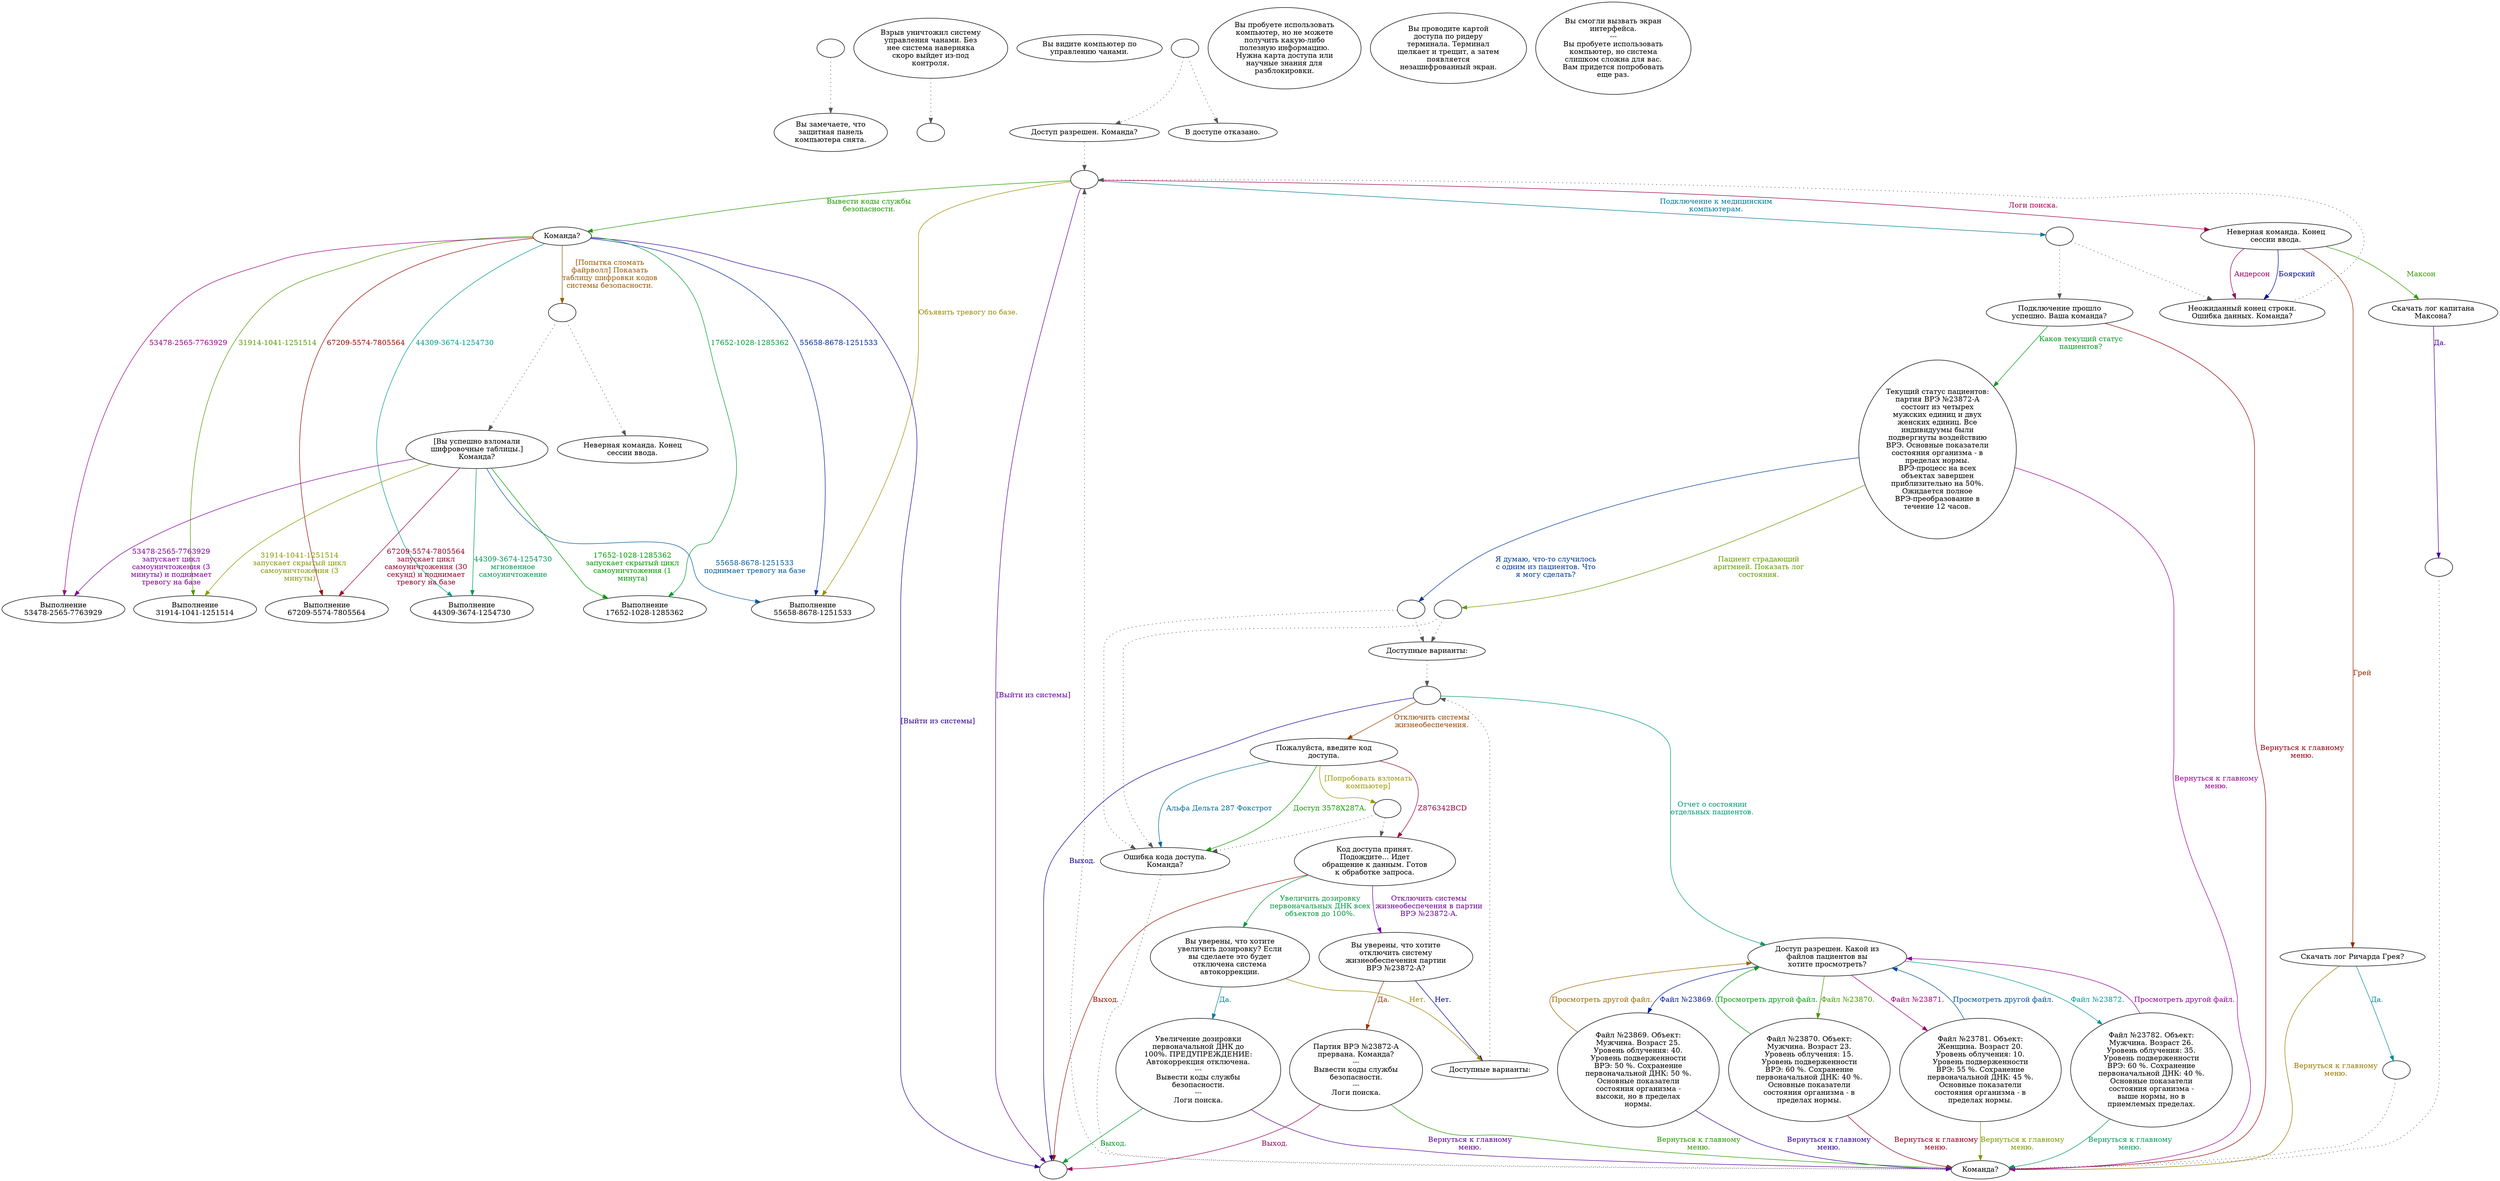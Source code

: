 digraph vconcomp {
  "start" [style=filled       fillcolor="#FFFFFF"       color="#000000"]
  "start" -> "description_p_proc" [style=dotted color="#555555"]
  "start" [label=""]
  "damage_p_proc" [style=filled       fillcolor="#FFFFFF"       color="#000000"]
  "damage_p_proc" -> "Update_Invasion" [style=dotted color="#555555"]
  "damage_p_proc" [label="Взрыв уничтожил систему\nуправления чанами. Без\nнее система наверняка\nскоро выйдет из-под\nконтроля."]
  "description_p_proc" [style=filled       fillcolor="#FFFFFF"       color="#000000"]
  "description_p_proc" [label="Вы замечаете, что\nзащитная панель\nкомпьютера снята."]
  "look_at_p_proc" [style=filled       fillcolor="#FFFFFF"       color="#000000"]
  "look_at_p_proc" [label="Вы видите компьютер по\nуправлению чанами."]
  "talk_p_proc" [style=filled       fillcolor="#FFFFFF"       color="#000000"]
  "talk_p_proc" -> "VConComp01" [style=dotted color="#555555"]
  "talk_p_proc" -> "VConComp00" [style=dotted color="#555555"]
  "talk_p_proc" [label=""]
  "use_p_proc" [style=filled       fillcolor="#FFFFFF"       color="#000000"]
  "use_p_proc" [label="Вы пробуете использовать\nкомпьютер, но не можете\nполучить какую-либо\nполезную информацию.\nНужна карта доступа или\nнаучные знания для\nразблокировки."]
  "use_obj_on_p_proc" [style=filled       fillcolor="#FFFFFF"       color="#000000"]
  "use_obj_on_p_proc" [label="Вы проводите картой\nдоступа по ридеру\nтерминала. Терминал\nщелкает и трещит, а затем\nпоявляется\nнезашифрованный экран."]
  "use_skill_on_p_proc" [style=filled       fillcolor="#FFFFFF"       color="#000000"]
  "use_skill_on_p_proc" [label="Вы смогли вызвать экран\nинтерфейса.\n---\nВы пробуете использовать\nкомпьютер, но система\nслишком сложна для вас.\nВам придется попробовать\nеще раз."]
  "VConComp00" [style=filled       fillcolor="#FFFFFF"       color="#000000"]
  "VConComp00" [label="В доступе отказано."]
  "VConComp01" [style=filled       fillcolor="#FFFFFF"       color="#000000"]
  "VConComp01" -> "VConComp01a" [style=dotted color="#555555"]
  "VConComp01" [label="Доступ разрешен. Команда?"]
  "VConComp01a" [style=filled       fillcolor="#FFFFFF"       color="#000000"]
  "VConComp01a" [label=""]
  "VConComp01a" -> "VConComp02" [label="Вывести коды службы\nбезопасности." color="#1F9900" fontcolor="#1F9900"]
  "VConComp01a" -> "VConComp11" [label="Логи поиска." color="#99004C" fontcolor="#99004C"]
  "VConComp01a" -> "VConComp32" [label="Подключение к медицинским\nкомпьютерам." color="#007999" fontcolor="#007999"]
  "VConComp01a" -> "VConComp05" [label="Объявить тревогу по базе." color="#998D00" fontcolor="#998D00"]
  "VConComp01a" -> "VConCompEnd" [label="[Выйти из системы]" color="#600099" fontcolor="#600099"]
  "VConComp02" [style=filled       fillcolor="#FFFFFF"       color="#000000"]
  "VConComp02" [label="Команда?"]
  "VConComp02" -> "VConComp03" [label="17652-1028-1285362" color="#009934" fontcolor="#009934"]
  "VConComp02" -> "VConComp04" [label="67209-5574-7805564" color="#990700" fontcolor="#990700"]
  "VConComp02" -> "VConComp05" [label="55658-8678-1251533" color="#002699" fontcolor="#002699"]
  "VConComp02" -> "VConComp06" [label="31914-1041-1251514" color="#529900" fontcolor="#529900"]
  "VConComp02" -> "VConComp07" [label="53478-2565-7763929" color="#99007F" fontcolor="#99007F"]
  "VConComp02" -> "VConComp08" [label="44309-3674-1254730" color="#009986" fontcolor="#009986"]
  "VConComp02" -> "VConComp02a" [label="[Попытка сломать\nфайрволл] Показать\nтаблицу шифровки кодов\nсистемы безопасности." color="#995A00" fontcolor="#995A00"]
  "VConComp02" -> "VConCompEnd" [label="[Выйти из системы]" color="#2D0099" fontcolor="#2D0099"]
  "VConComp02a" [style=filled       fillcolor="#FFFFFF"       color="#000000"]
  "VConComp02a" -> "VConComp09" [style=dotted color="#555555"]
  "VConComp02a" -> "VConComp10" [style=dotted color="#555555"]
  "VConComp02a" [label=""]
  "VConComp03" [style=filled       fillcolor="#FFFFFF"       color="#000000"]
  "VConComp03" [label="Выполнение\n17652-1028-1285362"]
  "VConComp04" [style=filled       fillcolor="#FFFFFF"       color="#000000"]
  "VConComp04" [label="Выполнение\n67209-5574-7805564"]
  "VConComp05" [style=filled       fillcolor="#FFFFFF"       color="#000000"]
  "VConComp05" [label="Выполнение\n55658-8678-1251533"]
  "VConComp06" [style=filled       fillcolor="#FFFFFF"       color="#000000"]
  "VConComp06" [label="Выполнение\n31914-1041-1251514"]
  "VConComp07" [style=filled       fillcolor="#FFFFFF"       color="#000000"]
  "VConComp07" [label="Выполнение\n53478-2565-7763929"]
  "VConComp08" [style=filled       fillcolor="#FFFFFF"       color="#000000"]
  "VConComp08" [label="Выполнение\n44309-3674-1254730"]
  "VConComp09" [style=filled       fillcolor="#FFFFFF"       color="#000000"]
  "VConComp09" [label="[Вы успешно взломали\nшифровочные таблицы.]\nКоманда?"]
  "VConComp09" -> "VConComp03" [label="17652-1028-1285362\nзапускает скрытый цикл\nсамоуничтожения (1\nминута)" color="#009900" fontcolor="#009900"]
  "VConComp09" -> "VConComp04" [label="67209-5574-7805564\nзапускает цикл\nсамоуничтожения (30\nсекунд) и поднимает\nтревогу на базе" color="#99002C" fontcolor="#99002C"]
  "VConComp09" -> "VConComp05" [label="55658-8678-1251533\nподнимает тревогу на базе" color="#005999" fontcolor="#005999"]
  "VConComp09" -> "VConComp06" [label="31914-1041-1251514\nзапускает скрытый цикл\nсамоуничтожения (3\nминуты)" color="#869900" fontcolor="#869900"]
  "VConComp09" -> "VConComp07" [label="53478-2565-7763929\nзапускает цикл\nсамоуничтожения (3\nминуты) и поднимает\nтревогу на базе" color="#800099" fontcolor="#800099"]
  "VConComp09" -> "VConComp08" [label="44309-3674-1254730\nмгновенное\nсамоуничтожение" color="#009953" fontcolor="#009953"]
  "VConComp10" [style=filled       fillcolor="#FFFFFF"       color="#000000"]
  "VConComp10" [label="Неверная команда. Конец\nсессии ввода."]
  "VConComp11" [style=filled       fillcolor="#FFFFFF"       color="#000000"]
  "VConComp11" [label="Неверная команда. Конец\nсессии ввода."]
  "VConComp11" -> "VConComp12" [label="Грей" color="#992600" fontcolor="#992600"]
  "VConComp11" -> "VConComp14" [label="Боярский" color="#000699" fontcolor="#000699"]
  "VConComp11" -> "VConComp13" [label="Максон" color="#339900" fontcolor="#339900"]
  "VConComp11" -> "VConComp14" [label="Андерсон" color="#99005F" fontcolor="#99005F"]
  "VConComp12" [style=filled       fillcolor="#FFFFFF"       color="#000000"]
  "VConComp12" [label="Скачать лог Ричарда Грея?"]
  "VConComp12" -> "VConComp12a" [label="Да." color="#008C99" fontcolor="#008C99"]
  "VConComp12" -> "VConComp15" [label="Вернуться к главному\nменю." color="#997900" fontcolor="#997900"]
  "VConComp12a" [style=filled       fillcolor="#FFFFFF"       color="#000000"]
  "VConComp12a" -> "VConComp15" [style=dotted color="#555555"]
  "VConComp12a" [label=""]
  "VConComp13" [style=filled       fillcolor="#FFFFFF"       color="#000000"]
  "VConComp13" [label="Скачать лог капитана\nМаксона?"]
  "VConComp13" -> "VConComp13a" [label="Да." color="#4D0099" fontcolor="#4D0099"]
  "VConComp13a" [style=filled       fillcolor="#FFFFFF"       color="#000000"]
  "VConComp13a" -> "VConComp15" [style=dotted color="#555555"]
  "VConComp13a" [label=""]
  "VConComp14" [style=filled       fillcolor="#FFFFFF"       color="#000000"]
  "VConComp14" -> "VConComp01a" [style=dotted color="#555555"]
  "VConComp14" [label="Неожиданный конец строки.\nОшибка данных. Команда?"]
  "VConComp15" [style=filled       fillcolor="#FFFFFF"       color="#000000"]
  "VConComp15" -> "VConComp01a" [style=dotted color="#555555"]
  "VConComp15" [label="Команда?"]
  "VConComp16" [style=filled       fillcolor="#FFFFFF"       color="#000000"]
  "VConComp16" [label="Подключение прошло\nуспешно. Ваша команда?"]
  "VConComp16" -> "VConComp17" [label="Каков текущий статус\nпациентов?" color="#009920" fontcolor="#009920"]
  "VConComp16" -> "VConComp15" [label="Вернуться к главному\nменю." color="#99000D" fontcolor="#99000D"]
  "VConComp17" [style=filled       fillcolor="#FFFFFF"       color="#000000"]
  "VConComp17" [label="Текущий статус пациентов:\nпартия ВРЭ №23872-A\nсостоит из четырех\nмужских единиц и двух\nженских единиц. Все\nиндивидуумы были\nподвергнуты воздействию\nВРЭ. Основные показатели\nсостояния организма - в\nпределах нормы.\nВРЭ-процесс на всех\nобъектах завершен\nприблизительно на 50%.\nОжидается полное\nВРЭ-преобразование в\nтечение 12 часов."]
  "VConComp17" -> "VConComp17a" [label="Я думаю, что-то случилось\nс одним из пациентов. Что\nя могу сделать?" color="#003999" fontcolor="#003999"]
  "VConComp17" -> "VConComp17b" [label="Пациент страдающий\nаритмией. Показать лог\nсостояния." color="#669900" fontcolor="#669900"]
  "VConComp17" -> "VConComp15" [label="Вернуться к главному\nменю." color="#990093" fontcolor="#990093"]
  "VConComp17a" [style=filled       fillcolor="#FFFFFF"       color="#000000"]
  "VConComp17a" -> "VConComp18" [style=dotted color="#555555"]
  "VConComp17a" -> "VConComp20" [style=dotted color="#555555"]
  "VConComp17a" [label=""]
  "VConComp17b" [style=filled       fillcolor="#FFFFFF"       color="#000000"]
  "VConComp17b" -> "VConComp18" [style=dotted color="#555555"]
  "VConComp17b" -> "VConComp20" [style=dotted color="#555555"]
  "VConComp17b" [label=""]
  "VConComp18" [style=filled       fillcolor="#FFFFFF"       color="#000000"]
  "VConComp18" -> "VConComp18a" [style=dotted color="#555555"]
  "VConComp18" [label="Доступные варианты:"]
  "VConComp18a" [style=filled       fillcolor="#FFFFFF"       color="#000000"]
  "VConComp18a" [label=""]
  "VConComp18a" -> "VConComp22" [label="Отчет о состоянии\nотдельных пациентов." color="#009973" fontcolor="#009973"]
  "VConComp18a" -> "VConComp19" [label="Отключить системы\nжизнеобеспечения." color="#994600" fontcolor="#994600"]
  "VConComp18a" -> "VConCompEnd" [label="Выход." color="#190099" fontcolor="#190099"]
  "VConComp19" [style=filled       fillcolor="#FFFFFF"       color="#000000"]
  "VConComp19" [label="Пожалуйста, введите код\nдоступа."]
  "VConComp19" -> "VConComp20" [label="Доступ 3578X287A." color="#139900" fontcolor="#139900"]
  "VConComp19" -> "VConComp21" [label="Z876342BCD" color="#990040" fontcolor="#990040"]
  "VConComp19" -> "VConComp20" [label="Альфа Дельта 287 Фокстрот" color="#006C99" fontcolor="#006C99"]
  "VConComp19" -> "VConComp19a" [label="[Попробовать взломать\nкомпьютер]" color="#999900" fontcolor="#999900"]
  "VConComp19a" [style=filled       fillcolor="#FFFFFF"       color="#000000"]
  "VConComp19a" -> "VConComp21" [style=dotted color="#555555"]
  "VConComp19a" -> "VConComp20" [style=dotted color="#555555"]
  "VConComp19a" [label=""]
  "VConComp20" [style=filled       fillcolor="#FFFFFF"       color="#000000"]
  "VConComp20" -> "VConComp15" [style=dotted color="#555555"]
  "VConComp20" [label="Ошибка кода доступа.\nКоманда?"]
  "VConComp21" [style=filled       fillcolor="#FFFFFF"       color="#000000"]
  "VConComp21" [label="Код доступа принят.\nПодождите... Идет\nобращение к данным. Готов\nк обработке запроса."]
  "VConComp21" -> "VConComp27" [label="Отключить системы\nжизнеобеспечения в партии\nВРЭ №23872-A." color="#6C0099" fontcolor="#6C0099"]
  "VConComp21" -> "VConComp30" [label="Увеличить дозировку\nпервоначальных ДНК всех\nобъектов до 100%." color="#009940" fontcolor="#009940"]
  "VConComp21" -> "VConCompEnd" [label="Выход." color="#991300" fontcolor="#991300"]
  "VConComp22" [style=filled       fillcolor="#FFFFFF"       color="#000000"]
  "VConComp22" [label="Доступ разрешен. Какой из\nфайлов пациентов вы\nхотите просмотреть?"]
  "VConComp22" -> "VConComp23" [label="Файл №23869." color="#001A99" fontcolor="#001A99"]
  "VConComp22" -> "VConComp24" [label="Файл №23870." color="#469900" fontcolor="#469900"]
  "VConComp22" -> "VConComp25" [label="Файл №23871." color="#990073" fontcolor="#990073"]
  "VConComp22" -> "VConComp26" [label="Файл №23872." color="#009992" fontcolor="#009992"]
  "VConComp23" [style=filled       fillcolor="#FFFFFF"       color="#000000"]
  "VConComp23" [label="Файл №23869. Объект:\nМужчина. Возраст 25.\nУровень облучения: 40.\nУровень подверженности\nВРЭ: 50 %. Сохранение\nпервоначальной ДНК: 50 %.\nОсновные показатели\nсостояния организма -\nвысоки, но в пределах\nнормы."]
  "VConComp23" -> "VConComp22" [label="Просмотреть другой файл." color="#996600" fontcolor="#996600"]
  "VConComp23" -> "VConComp15" [label="Вернуться к главному\nменю." color="#390099" fontcolor="#390099"]
  "VConComp24" [style=filled       fillcolor="#FFFFFF"       color="#000000"]
  "VConComp24" [label="Файл №23870. Объект:\nМужчина. Возраст 23.\nУровень облучения: 15.\nУровень подверженности\nВРЭ: 60 %. Сохранение\nпервоначальной ДНК: 40 %.\nОсновные показатели\nсостояния организма - в\nпределах нормы."]
  "VConComp24" -> "VConComp22" [label="Просмотреть другой файл." color="#00990C" fontcolor="#00990C"]
  "VConComp24" -> "VConComp15" [label="Вернуться к главному\nменю." color="#990020" fontcolor="#990020"]
  "VConComp25" [style=filled       fillcolor="#FFFFFF"       color="#000000"]
  "VConComp25" [label="Файл №23781. Объект:\nЖенщина. Возраст 20.\nУровень облучения: 10.\nУровень подверженности\nВРЭ: 55 %. Сохранение\nпервоначальной ДНК: 45 %.\nОсновные показатели\nсостояния организма - в\nпределах нормы."]
  "VConComp25" -> "VConComp22" [label="Просмотреть другой файл." color="#004D99" fontcolor="#004D99"]
  "VConComp25" -> "VConComp15" [label="Вернуться к главному\nменю." color="#7A9900" fontcolor="#7A9900"]
  "VConComp26" [style=filled       fillcolor="#FFFFFF"       color="#000000"]
  "VConComp26" [label="Файл №23782. Объект:\nМужчина. Возраст 26.\nУровень облучения: 35.\nУровень подверженности\nВРЭ: 60 %. Сохранение\nпервоначальной ДНК: 40 %.\nОсновные показатели\nсостояния организма -\nвыше нормы, но в\nприемлемых пределах."]
  "VConComp26" -> "VConComp22" [label="Просмотреть другой файл." color="#8C0099" fontcolor="#8C0099"]
  "VConComp26" -> "VConComp15" [label="Вернуться к главному\nменю." color="#00995F" fontcolor="#00995F"]
  "VConComp27" [style=filled       fillcolor="#FFFFFF"       color="#000000"]
  "VConComp27" [label="Вы уверены, что хотите\nотключить систему\nжизнеобеспечения партии\nВРЭ №23872-A?"]
  "VConComp27" -> "VConComp28" [label="Да." color="#993300" fontcolor="#993300"]
  "VConComp27" -> "VConComp29" [label="Нет." color="#060099" fontcolor="#060099"]
  "VConComp28" [style=filled       fillcolor="#FFFFFF"       color="#000000"]
  "VConComp28" [label="Партия ВРЭ №23872-A\nпрервана. Команда?\n---\nВывести коды службы\nбезопасности.\n---\nЛоги поиска."]
  "VConComp28" -> "VConComp15" [label="Вернуться к главному\nменю." color="#279900" fontcolor="#279900"]
  "VConComp28" -> "VConCompEnd" [label="Выход." color="#990053" fontcolor="#990053"]
  "VConComp29" [style=filled       fillcolor="#FFFFFF"       color="#000000"]
  "VConComp29" -> "VConComp18a" [style=dotted color="#555555"]
  "VConComp29" [label="Доступные варианты:"]
  "VConComp30" [style=filled       fillcolor="#FFFFFF"       color="#000000"]
  "VConComp30" [label="Вы уверены, что хотите\nувеличить дозировку? Если\nвы сделаете это будет\nотключена система\nавтокоррекции."]
  "VConComp30" -> "VConComp31" [label="Да." color="#008099" fontcolor="#008099"]
  "VConComp30" -> "VConComp29" [label="Нет." color="#998500" fontcolor="#998500"]
  "VConComp31" [style=filled       fillcolor="#FFFFFF"       color="#000000"]
  "VConComp31" [label="Увеличение дозировки\nпервоначальной ДНК до\n100%. ПРЕДУПРЕЖДЕНИЕ:\nАвтокоррекция отключена.\n---\nВывести коды службы\nбезопасности.\n---\nЛоги поиска."]
  "VConComp31" -> "VConComp15" [label="Вернуться к главному\nменю." color="#590099" fontcolor="#590099"]
  "VConComp31" -> "VConCompEnd" [label="Выход." color="#00992C" fontcolor="#00992C"]
  "VConComp32" [style=filled       fillcolor="#FFFFFF"       color="#000000"]
  "VConComp32" -> "VConComp16" [style=dotted color="#555555"]
  "VConComp32" -> "VConComp14" [style=dotted color="#555555"]
  "VConComp32" [label=""]
  "VConCompEnd" [style=filled       fillcolor="#FFFFFF"       color="#000000"]
  "VConCompEnd" [label=""]
  "Update_Invasion" [style=filled       fillcolor="#FFFFFF"       color="#000000"]
  "Update_Invasion" [label=""]
}